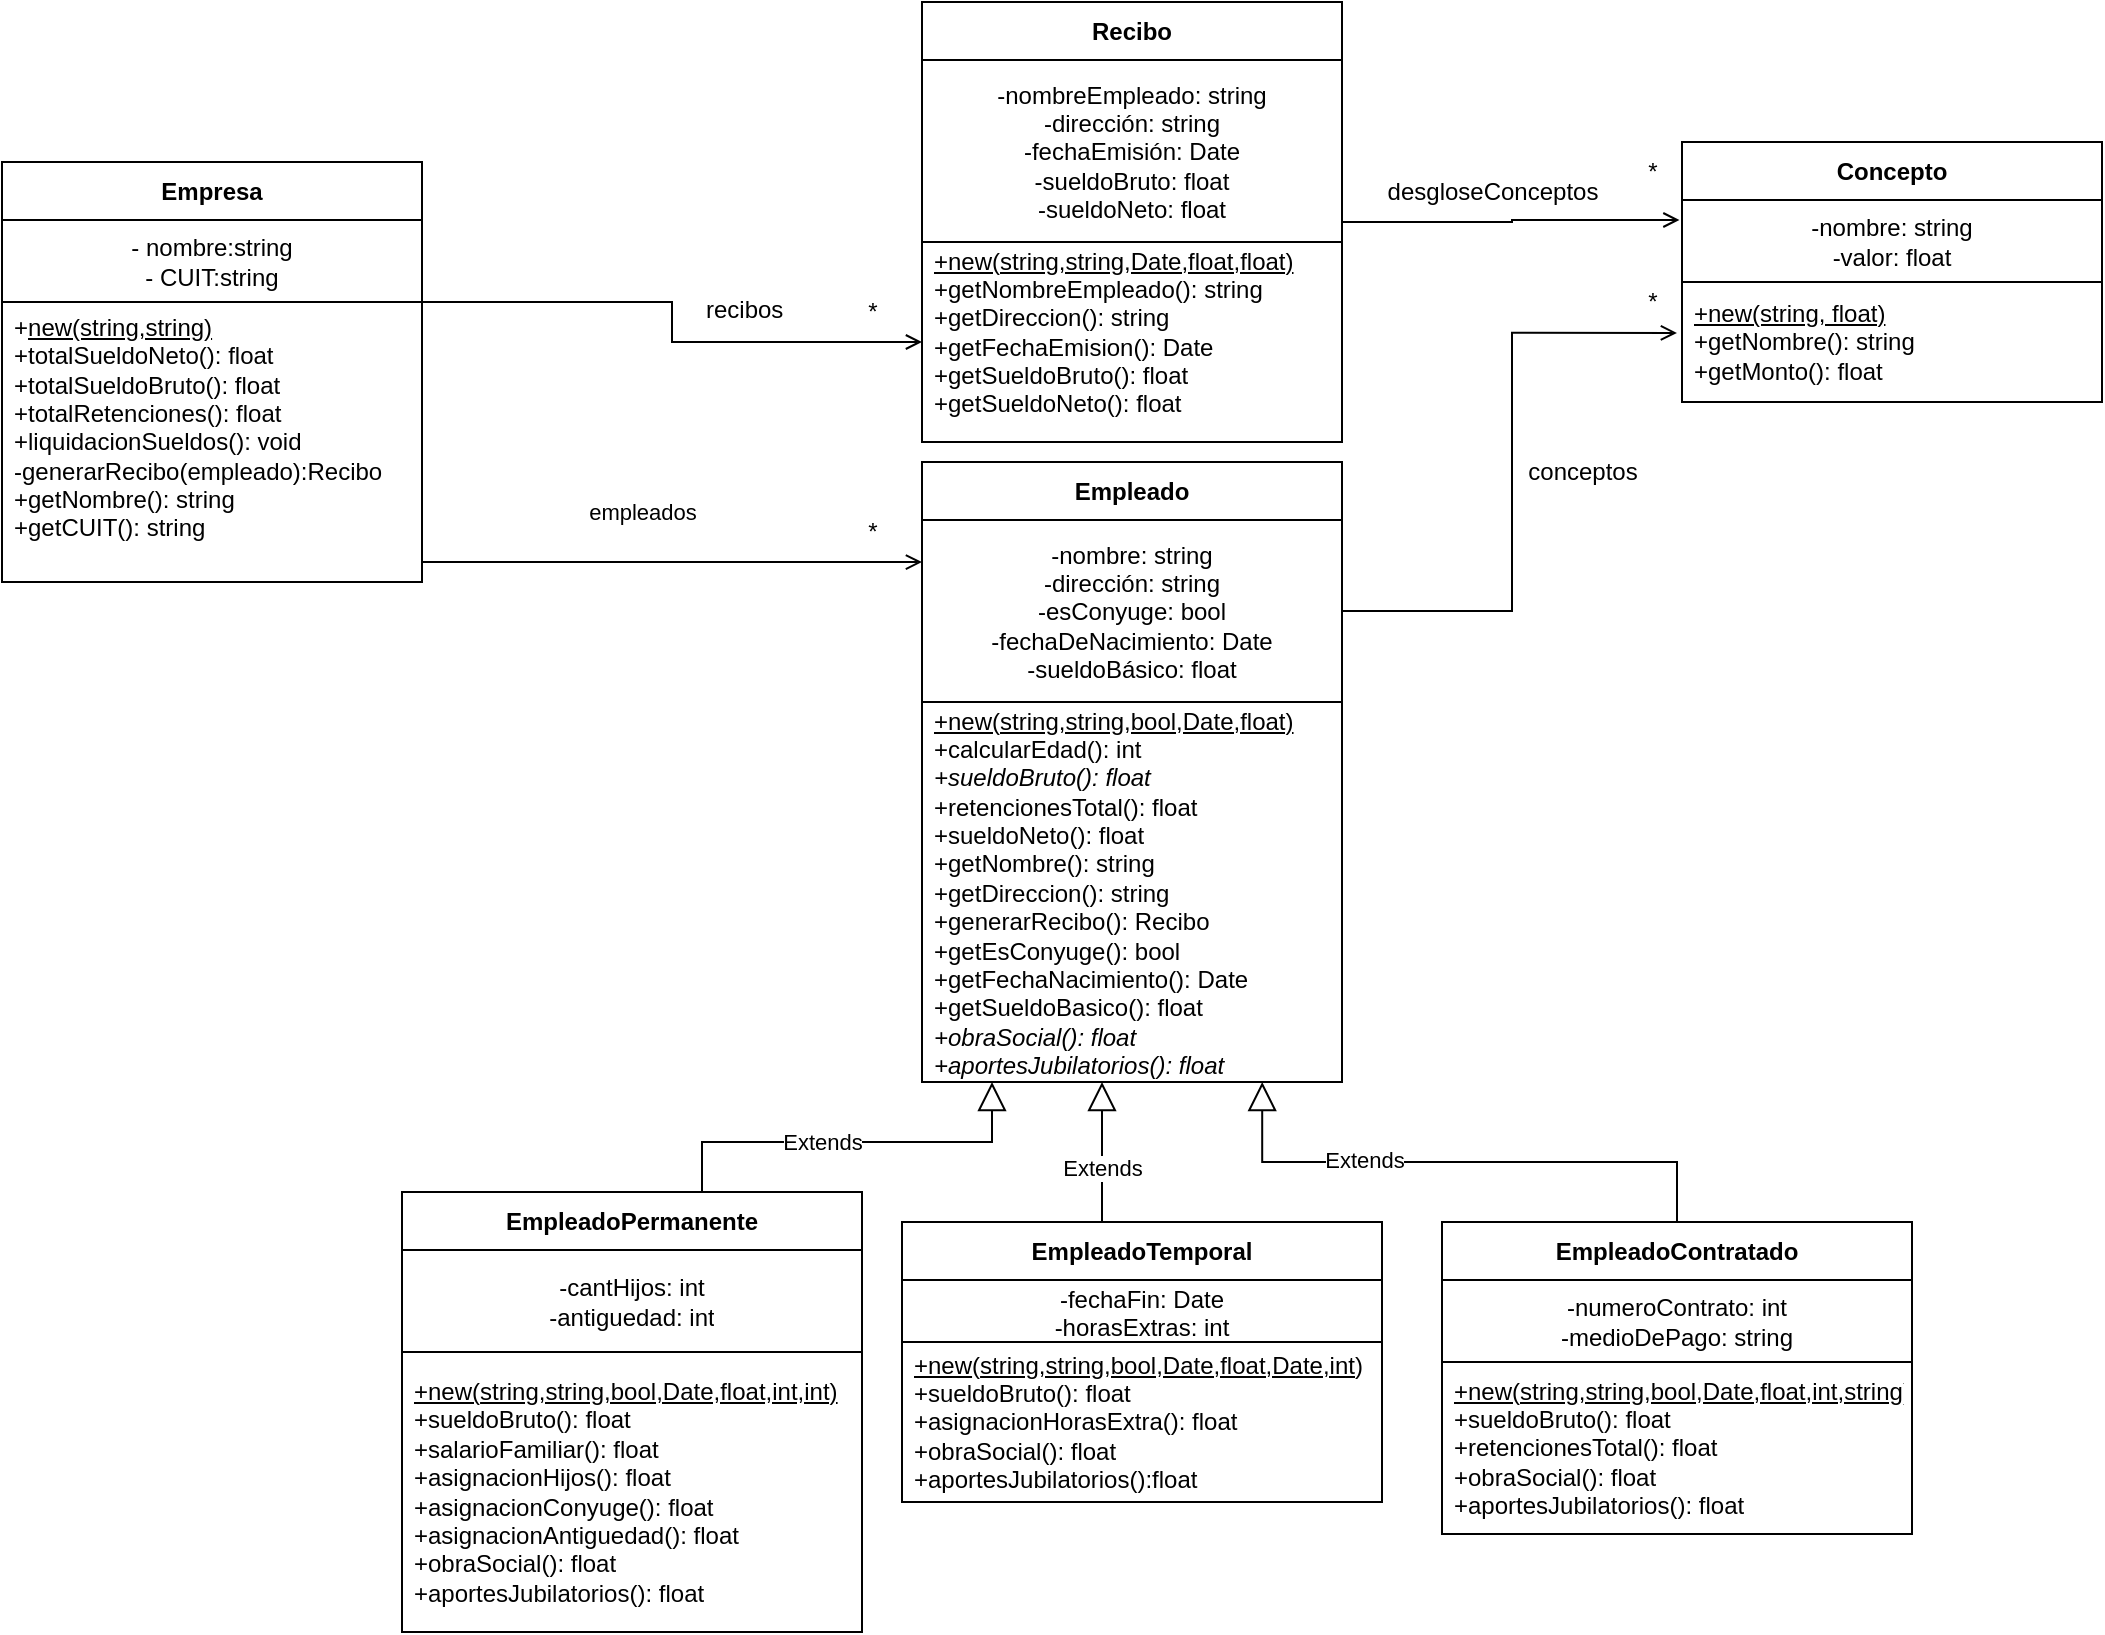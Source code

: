 <mxfile version="28.1.2">
  <diagram name="Page-1" id="5eEAtBDf8XuX85UMNVz1">
    <mxGraphModel dx="775" dy="485" grid="1" gridSize="10" guides="1" tooltips="1" connect="1" arrows="1" fold="1" page="1" pageScale="1" pageWidth="850" pageHeight="1100" math="0" shadow="0">
      <root>
        <mxCell id="0" />
        <mxCell id="1" parent="0" />
        <mxCell id="QeY7dAsujiUH8Vi82t3R-6" value="Empresa" style="swimlane;fontStyle=1;align=center;verticalAlign=middle;childLayout=stackLayout;horizontal=1;startSize=29;horizontalStack=0;resizeParent=1;resizeParentMax=0;resizeLast=0;collapsible=0;marginBottom=0;html=1;whiteSpace=wrap;" parent="1" vertex="1">
          <mxGeometry x="520" y="150" width="210" height="210" as="geometry" />
        </mxCell>
        <mxCell id="QeY7dAsujiUH8Vi82t3R-7" value="- nombre:string&lt;div&gt;- CUIT:string&lt;/div&gt;" style="text;html=1;strokeColor=none;fillColor=none;align=center;verticalAlign=middle;spacingLeft=4;spacingRight=4;overflow=hidden;rotatable=0;points=[[0,0.5],[1,0.5]];portConstraint=eastwest;whiteSpace=wrap;" parent="QeY7dAsujiUH8Vi82t3R-6" vertex="1">
          <mxGeometry y="29" width="210" height="41" as="geometry" />
        </mxCell>
        <mxCell id="QeY7dAsujiUH8Vi82t3R-8" value="+&lt;u&gt;new(string,string)&lt;/u&gt;&lt;div&gt;+totalSueldoNeto(): float&lt;/div&gt;&lt;div&gt;+totalSueldoBruto(): float&lt;/div&gt;&lt;div&gt;+totalRetenciones(): float&lt;/div&gt;&lt;div&gt;+liquidacionSueldos(): void&lt;/div&gt;&lt;div&gt;-generarRecibo(empleado):Recibo&lt;/div&gt;&lt;div&gt;&lt;div&gt;+getNombre(): string&lt;/div&gt;&lt;div&gt;+getCUIT(): string&lt;br&gt;&lt;div&gt;&lt;br&gt;&lt;/div&gt;&lt;/div&gt;&lt;/div&gt;" style="text;html=1;strokeColor=default;fillColor=none;align=left;verticalAlign=middle;spacingLeft=4;spacingRight=4;overflow=hidden;rotatable=0;points=[[0,0.5],[1,0.5]];portConstraint=eastwest;whiteSpace=wrap;" parent="QeY7dAsujiUH8Vi82t3R-6" vertex="1">
          <mxGeometry y="70" width="210" height="140" as="geometry" />
        </mxCell>
        <mxCell id="QeY7dAsujiUH8Vi82t3R-9" value="Empleado" style="swimlane;fontStyle=1;align=center;verticalAlign=middle;childLayout=stackLayout;horizontal=1;startSize=29;horizontalStack=0;resizeParent=1;resizeParentMax=0;resizeLast=0;collapsible=0;marginBottom=0;html=1;whiteSpace=wrap;" parent="1" vertex="1">
          <mxGeometry x="980" y="300" width="210" height="120" as="geometry" />
        </mxCell>
        <mxCell id="QeY7dAsujiUH8Vi82t3R-10" value="&lt;div&gt;-nombre: string&lt;/div&gt;&lt;div&gt;-dirección: string&lt;/div&gt;&lt;div&gt;-esConyuge: bool&lt;/div&gt;&lt;div&gt;-fechaDeNacimiento: Date&lt;/div&gt;&lt;div&gt;-sueldoBásico: float&lt;/div&gt;" style="text;html=1;strokeColor=none;fillColor=none;align=center;verticalAlign=middle;spacingLeft=4;spacingRight=4;overflow=hidden;rotatable=0;points=[[0,0.5],[1,0.5]];portConstraint=eastwest;whiteSpace=wrap;" parent="QeY7dAsujiUH8Vi82t3R-9" vertex="1">
          <mxGeometry y="29" width="210" height="91" as="geometry" />
        </mxCell>
        <mxCell id="QeY7dAsujiUH8Vi82t3R-14" value="&lt;font style=&quot;font-size: 11px;&quot;&gt;empleados&lt;/font&gt;" style="text;html=1;align=center;verticalAlign=middle;resizable=0;points=[];autosize=1;strokeColor=none;fillColor=none;" parent="1" vertex="1">
          <mxGeometry x="800" y="310" width="80" height="30" as="geometry" />
        </mxCell>
        <mxCell id="QeY7dAsujiUH8Vi82t3R-16" value="*" style="text;html=1;align=center;verticalAlign=middle;resizable=0;points=[];autosize=1;strokeColor=none;fillColor=none;" parent="1" vertex="1">
          <mxGeometry x="940" y="320" width="30" height="30" as="geometry" />
        </mxCell>
        <mxCell id="QeY7dAsujiUH8Vi82t3R-25" value="Extends" style="edgeStyle=orthogonalEdgeStyle;rounded=0;orthogonalLoop=1;jettySize=auto;html=1;endArrow=block;endFill=0;strokeWidth=1;endSize=12;exitX=0.522;exitY=0.004;exitDx=0;exitDy=0;exitPerimeter=0;" parent="1" source="QeY7dAsujiUH8Vi82t3R-19" edge="1">
          <mxGeometry relative="1" as="geometry">
            <mxPoint x="1015" y="610" as="targetPoint" />
            <mxPoint x="870" y="660" as="sourcePoint" />
            <Array as="points">
              <mxPoint x="870" y="666" />
              <mxPoint x="870" y="640" />
              <mxPoint x="1015" y="640" />
            </Array>
          </mxGeometry>
        </mxCell>
        <mxCell id="QeY7dAsujiUH8Vi82t3R-19" value="EmpleadoPermanente" style="swimlane;fontStyle=1;align=center;verticalAlign=middle;childLayout=stackLayout;horizontal=1;startSize=29;horizontalStack=0;resizeParent=1;resizeParentMax=0;resizeLast=0;collapsible=0;marginBottom=0;html=1;whiteSpace=wrap;" parent="1" vertex="1">
          <mxGeometry x="720" y="665" width="230" height="220" as="geometry" />
        </mxCell>
        <mxCell id="QeY7dAsujiUH8Vi82t3R-20" value="-cantHijos: int&lt;div&gt;&lt;div&gt;-antiguedad: int&lt;/div&gt;&lt;/div&gt;" style="text;html=1;strokeColor=none;fillColor=none;align=center;verticalAlign=middle;spacingLeft=4;spacingRight=4;overflow=hidden;rotatable=0;points=[[0,0.5],[1,0.5]];portConstraint=eastwest;whiteSpace=wrap;" parent="QeY7dAsujiUH8Vi82t3R-19" vertex="1">
          <mxGeometry y="29" width="230" height="51" as="geometry" />
        </mxCell>
        <mxCell id="QeY7dAsujiUH8Vi82t3R-21" value="&lt;div&gt;&lt;u&gt;+new(&lt;/u&gt;&lt;u style=&quot;background-color: transparent; color: light-dark(rgb(0, 0, 0), rgb(255, 255, 255));&quot;&gt;string,string,bool,Date,float,int,int)&lt;/u&gt;&lt;/div&gt;+sueldoBruto(): float&lt;div&gt;+salarioFamiliar(): float&lt;/div&gt;&lt;div&gt;+asignacionHijos(): float&lt;/div&gt;&lt;div&gt;+asignacionConyuge(): float&lt;/div&gt;&lt;div&gt;+asignacionAntiguedad(): float&lt;/div&gt;&lt;div&gt;+obraSocial(): float&lt;/div&gt;&lt;div&gt;+aportesJubilatorios(): float&lt;/div&gt;" style="text;html=1;strokeColor=default;fillColor=none;align=left;verticalAlign=middle;spacingLeft=4;spacingRight=4;overflow=hidden;rotatable=0;points=[[0,0.5],[1,0.5]];portConstraint=eastwest;whiteSpace=wrap;" parent="QeY7dAsujiUH8Vi82t3R-19" vertex="1">
          <mxGeometry y="80" width="230" height="140" as="geometry" />
        </mxCell>
        <mxCell id="QeY7dAsujiUH8Vi82t3R-26" value="Extends" style="edgeStyle=orthogonalEdgeStyle;rounded=0;orthogonalLoop=1;jettySize=auto;html=1;exitX=0.481;exitY=0.007;exitDx=0;exitDy=0;endArrow=block;endFill=0;endSize=12;exitPerimeter=0;" parent="1" source="QeY7dAsujiUH8Vi82t3R-22" edge="1">
          <mxGeometry relative="1" as="geometry">
            <mxPoint x="1070" y="610" as="targetPoint" />
            <mxPoint x="1069.76" y="710" as="sourcePoint" />
            <Array as="points">
              <mxPoint x="1070" y="681" />
            </Array>
          </mxGeometry>
        </mxCell>
        <mxCell id="QeY7dAsujiUH8Vi82t3R-22" value="&lt;span style=&quot;color: rgb(0, 0, 0); font-family: Helvetica; font-size: 12px; font-style: normal; font-variant-ligatures: normal; font-variant-caps: normal; letter-spacing: normal; orphans: 2; text-align: center; text-indent: 0px; text-transform: none; widows: 2; word-spacing: 0px; -webkit-text-stroke-width: 0px; white-space: normal; text-decoration-thickness: initial; text-decoration-style: initial; text-decoration-color: initial; float: none; display: inline !important;&quot;&gt;EmpleadoTemporal&lt;/span&gt;" style="swimlane;fontStyle=1;align=center;verticalAlign=middle;childLayout=stackLayout;horizontal=1;startSize=29;horizontalStack=0;resizeParent=1;resizeParentMax=0;resizeLast=0;collapsible=0;marginBottom=0;html=1;whiteSpace=wrap;" parent="1" vertex="1">
          <mxGeometry x="970" y="680" width="240" height="140" as="geometry" />
        </mxCell>
        <mxCell id="QeY7dAsujiUH8Vi82t3R-23" value="-fechaFin: Date&lt;div&gt;-horasExtras: int&lt;/div&gt;" style="text;html=1;strokeColor=none;fillColor=none;align=center;verticalAlign=middle;spacingLeft=4;spacingRight=4;overflow=hidden;rotatable=0;points=[[0,0.5],[1,0.5]];portConstraint=eastwest;whiteSpace=wrap;" parent="QeY7dAsujiUH8Vi82t3R-22" vertex="1">
          <mxGeometry y="29" width="240" height="31" as="geometry" />
        </mxCell>
        <mxCell id="QeY7dAsujiUH8Vi82t3R-24" value="&lt;div&gt;&lt;u&gt;+new&lt;/u&gt;(&lt;u style=&quot;background-color: transparent; color: light-dark(rgb(0, 0, 0), rgb(255, 255, 255));&quot;&gt;string,string,bool,Date,float,Date,int)&lt;/u&gt;&lt;/div&gt;+sueldoBruto(): float&lt;div&gt;+asignacionHorasExtra(): float&lt;br&gt;&lt;div&gt;&lt;div&gt;+obraSocial(): float&lt;br&gt;&lt;/div&gt;&lt;div&gt;+aportesJubilatorios():float&lt;/div&gt;&lt;/div&gt;&lt;/div&gt;" style="text;html=1;strokeColor=default;fillColor=none;align=left;verticalAlign=middle;spacingLeft=4;spacingRight=4;overflow=hidden;rotatable=0;points=[[0,0.5],[1,0.5]];portConstraint=eastwest;whiteSpace=wrap;" parent="QeY7dAsujiUH8Vi82t3R-22" vertex="1">
          <mxGeometry y="60" width="240" height="80" as="geometry" />
        </mxCell>
        <mxCell id="QeY7dAsujiUH8Vi82t3R-11" value="&lt;div&gt;&lt;u&gt;+new(string,string,bool,Date,float)&lt;/u&gt;&lt;/div&gt;+calcularEdad(): int&lt;div&gt;&lt;i&gt;+sueldoBruto(): float&lt;/i&gt;&lt;/div&gt;&lt;div&gt;+retencionesTotal(): float&lt;/div&gt;&lt;div&gt;+sueldoNeto(): float&lt;/div&gt;&lt;div&gt;+getNombre(): string&lt;/div&gt;&lt;div&gt;+getDireccion(): string&lt;/div&gt;&lt;div&gt;+generarRecibo(): Recibo&lt;/div&gt;&lt;div&gt;+getEsConyuge(): bool&lt;/div&gt;&lt;div&gt;+getFechaNacimiento(): Date&lt;/div&gt;&lt;div&gt;+getSueldoBasico(): float&lt;/div&gt;&lt;div&gt;&lt;i&gt;+obraSocial(): float&lt;/i&gt;&lt;/div&gt;&lt;div&gt;&lt;i&gt;+aportesJubilatorios(): float&lt;/i&gt;&lt;/div&gt;&lt;div&gt;&lt;br&gt;&lt;/div&gt;&lt;div&gt;&lt;i&gt;&lt;br&gt;&lt;/i&gt;&lt;/div&gt;&lt;div&gt;&lt;br&gt;&lt;div&gt;&lt;br&gt;&lt;div&gt;&lt;br&gt;&lt;/div&gt;&lt;div&gt;&lt;br&gt;&lt;/div&gt;&lt;/div&gt;&lt;/div&gt;" style="text;html=1;strokeColor=default;fillColor=none;align=left;verticalAlign=middle;spacingLeft=4;spacingRight=4;overflow=hidden;rotatable=0;points=[[0,0.5],[1,0.5]];portConstraint=eastwest;whiteSpace=wrap;" parent="1" vertex="1">
          <mxGeometry x="980" y="420" width="210" height="190" as="geometry" />
        </mxCell>
        <mxCell id="lpR6WsurHIqIZYRDh9g6-2" style="edgeStyle=orthogonalEdgeStyle;rounded=0;orthogonalLoop=1;jettySize=auto;html=1;entryX=0;entryY=0.231;entryDx=0;entryDy=0;entryPerimeter=0;endArrow=open;endFill=0;" parent="1" source="QeY7dAsujiUH8Vi82t3R-8" target="QeY7dAsujiUH8Vi82t3R-10" edge="1">
          <mxGeometry relative="1" as="geometry">
            <Array as="points">
              <mxPoint x="800" y="350" />
              <mxPoint x="800" y="350" />
            </Array>
          </mxGeometry>
        </mxCell>
        <mxCell id="lpR6WsurHIqIZYRDh9g6-4" value="Recibo" style="swimlane;fontStyle=1;align=center;verticalAlign=middle;childLayout=stackLayout;horizontal=1;startSize=29;horizontalStack=0;resizeParent=1;resizeParentMax=0;resizeLast=0;collapsible=0;marginBottom=0;html=1;whiteSpace=wrap;" parent="1" vertex="1">
          <mxGeometry x="980" y="70" width="210" height="220" as="geometry" />
        </mxCell>
        <mxCell id="lpR6WsurHIqIZYRDh9g6-5" value="-nombreEmpleado: string&lt;div&gt;&lt;span style=&quot;background-color: transparent; color: light-dark(rgb(0, 0, 0), rgb(255, 255, 255));&quot;&gt;-d&lt;/span&gt;&lt;span style=&quot;background-color: transparent; color: light-dark(rgb(0, 0, 0), rgb(255, 255, 255));&quot;&gt;irección: string&lt;/span&gt;&lt;/div&gt;&lt;div&gt;&lt;span style=&quot;background-color: transparent; color: light-dark(rgb(0, 0, 0), rgb(255, 255, 255));&quot;&gt;-fechaEmisión: Date&lt;/span&gt;&lt;div&gt;-sueldoBruto: float&lt;/div&gt;&lt;div&gt;-sueldoNeto: float&lt;/div&gt;&lt;/div&gt;" style="text;html=1;strokeColor=none;fillColor=none;align=center;verticalAlign=middle;spacingLeft=4;spacingRight=4;overflow=hidden;rotatable=0;points=[[0,0.5],[1,0.5]];portConstraint=eastwest;whiteSpace=wrap;" parent="lpR6WsurHIqIZYRDh9g6-4" vertex="1">
          <mxGeometry y="29" width="210" height="91" as="geometry" />
        </mxCell>
        <mxCell id="lpR6WsurHIqIZYRDh9g6-6" value="&lt;u&gt;+new(string,string,Date,float,float)&lt;/u&gt;&lt;div&gt;+getNombreEmpleado(): string&lt;/div&gt;&lt;div&gt;+getDireccion(): string&lt;/div&gt;&lt;div&gt;+getFechaEmision(): Date&lt;/div&gt;&lt;div&gt;+getSueldoBruto(): float&lt;/div&gt;&lt;div&gt;+getSueldoNeto(): float&lt;br&gt;&lt;div&gt;&lt;br&gt;&lt;/div&gt;&lt;/div&gt;" style="text;html=1;strokeColor=default;fillColor=none;align=left;verticalAlign=middle;spacingLeft=4;spacingRight=4;overflow=hidden;rotatable=0;points=[[0,0.5],[1,0.5]];portConstraint=eastwest;whiteSpace=wrap;" parent="lpR6WsurHIqIZYRDh9g6-4" vertex="1">
          <mxGeometry y="120" width="210" height="100" as="geometry" />
        </mxCell>
        <mxCell id="lpR6WsurHIqIZYRDh9g6-7" value="recibos" style="text;whiteSpace=wrap;html=1;" parent="1" vertex="1">
          <mxGeometry x="870" y="210" width="90" height="20" as="geometry" />
        </mxCell>
        <mxCell id="lpR6WsurHIqIZYRDh9g6-8" value="*" style="text;html=1;align=center;verticalAlign=middle;resizable=0;points=[];autosize=1;strokeColor=none;fillColor=none;" parent="1" vertex="1">
          <mxGeometry x="940" y="210" width="30" height="30" as="geometry" />
        </mxCell>
        <mxCell id="lpR6WsurHIqIZYRDh9g6-10" value="Concepto" style="swimlane;fontStyle=1;align=center;verticalAlign=middle;childLayout=stackLayout;horizontal=1;startSize=29;horizontalStack=0;resizeParent=1;resizeParentMax=0;resizeLast=0;collapsible=0;marginBottom=0;html=1;whiteSpace=wrap;" parent="1" vertex="1">
          <mxGeometry x="1360" y="140" width="210" height="130" as="geometry" />
        </mxCell>
        <mxCell id="lpR6WsurHIqIZYRDh9g6-11" value="-nombre: string&lt;div&gt;-valor: float&lt;/div&gt;" style="text;html=1;strokeColor=none;fillColor=none;align=center;verticalAlign=middle;spacingLeft=4;spacingRight=4;overflow=hidden;rotatable=0;points=[[0,0.5],[1,0.5]];portConstraint=eastwest;whiteSpace=wrap;" parent="lpR6WsurHIqIZYRDh9g6-10" vertex="1">
          <mxGeometry y="29" width="210" height="41" as="geometry" />
        </mxCell>
        <mxCell id="lpR6WsurHIqIZYRDh9g6-12" value="&lt;u&gt;+new(string, float)&lt;/u&gt;&lt;div&gt;+getNombre(): string&lt;/div&gt;&lt;div&gt;+getMonto(): float&lt;/div&gt;" style="text;html=1;strokeColor=default;fillColor=none;align=left;verticalAlign=middle;spacingLeft=4;spacingRight=4;overflow=hidden;rotatable=0;points=[[0,0.5],[1,0.5]];portConstraint=eastwest;whiteSpace=wrap;" parent="lpR6WsurHIqIZYRDh9g6-10" vertex="1">
          <mxGeometry y="70" width="210" height="60" as="geometry" />
        </mxCell>
        <mxCell id="lpR6WsurHIqIZYRDh9g6-15" value="*" style="text;html=1;align=center;verticalAlign=middle;resizable=0;points=[];autosize=1;strokeColor=none;fillColor=none;" parent="1" vertex="1">
          <mxGeometry x="1330" y="140" width="30" height="30" as="geometry" />
        </mxCell>
        <mxCell id="lpR6WsurHIqIZYRDh9g6-16" value="*" style="text;html=1;align=center;verticalAlign=middle;resizable=0;points=[];autosize=1;strokeColor=none;fillColor=none;" parent="1" vertex="1">
          <mxGeometry x="1330" y="205" width="30" height="30" as="geometry" />
        </mxCell>
        <mxCell id="lpR6WsurHIqIZYRDh9g6-18" value="desgloseConceptos" style="text;html=1;align=center;verticalAlign=middle;resizable=0;points=[];autosize=1;strokeColor=none;fillColor=none;" parent="1" vertex="1">
          <mxGeometry x="1200" y="150" width="130" height="30" as="geometry" />
        </mxCell>
        <mxCell id="lpR6WsurHIqIZYRDh9g6-19" value="conceptos" style="text;html=1;align=center;verticalAlign=middle;resizable=0;points=[];autosize=1;strokeColor=none;fillColor=none;" parent="1" vertex="1">
          <mxGeometry x="1270" y="290" width="80" height="30" as="geometry" />
        </mxCell>
        <mxCell id="lpR6WsurHIqIZYRDh9g6-3" style="edgeStyle=orthogonalEdgeStyle;rounded=0;orthogonalLoop=1;jettySize=auto;html=1;endArrow=open;endFill=0;entryX=0;entryY=0.5;entryDx=0;entryDy=0;" parent="1" source="QeY7dAsujiUH8Vi82t3R-8" target="lpR6WsurHIqIZYRDh9g6-6" edge="1">
          <mxGeometry relative="1" as="geometry">
            <mxPoint x="980" y="220" as="targetPoint" />
            <Array as="points">
              <mxPoint x="855" y="220" />
              <mxPoint x="855" y="240" />
            </Array>
          </mxGeometry>
        </mxCell>
        <mxCell id="lpR6WsurHIqIZYRDh9g6-23" style="edgeStyle=orthogonalEdgeStyle;rounded=0;orthogonalLoop=1;jettySize=auto;html=1;entryX=-0.012;entryY=0.424;entryDx=0;entryDy=0;entryPerimeter=0;endArrow=open;endFill=0;" parent="1" source="QeY7dAsujiUH8Vi82t3R-10" target="lpR6WsurHIqIZYRDh9g6-12" edge="1">
          <mxGeometry relative="1" as="geometry" />
        </mxCell>
        <mxCell id="lpR6WsurHIqIZYRDh9g6-24" style="edgeStyle=orthogonalEdgeStyle;rounded=0;orthogonalLoop=1;jettySize=auto;html=1;entryX=-0.006;entryY=0.244;entryDx=0;entryDy=0;entryPerimeter=0;endArrow=open;endFill=0;" parent="1" source="lpR6WsurHIqIZYRDh9g6-4" target="lpR6WsurHIqIZYRDh9g6-11" edge="1">
          <mxGeometry relative="1" as="geometry" />
        </mxCell>
        <mxCell id="lpR6WsurHIqIZYRDh9g6-25" value="EmpleadoContratado" style="swimlane;fontStyle=1;align=center;verticalAlign=middle;childLayout=stackLayout;horizontal=1;startSize=29;horizontalStack=0;resizeParent=1;resizeParentMax=0;resizeLast=0;collapsible=0;marginBottom=0;html=1;whiteSpace=wrap;" parent="1" vertex="1">
          <mxGeometry x="1240" y="680" width="235" height="156" as="geometry" />
        </mxCell>
        <mxCell id="lpR6WsurHIqIZYRDh9g6-26" value="-numeroContrato: int&lt;div&gt;-medioDe&lt;span style=&quot;background-color: transparent; color: light-dark(rgb(0, 0, 0), rgb(255, 255, 255));&quot;&gt;Pago: string&lt;/span&gt;&lt;/div&gt;" style="text;html=1;strokeColor=none;fillColor=none;align=center;verticalAlign=middle;spacingLeft=4;spacingRight=4;overflow=hidden;rotatable=0;points=[[0,0.5],[1,0.5]];portConstraint=eastwest;whiteSpace=wrap;" parent="lpR6WsurHIqIZYRDh9g6-25" vertex="1">
          <mxGeometry y="29" width="235" height="41" as="geometry" />
        </mxCell>
        <mxCell id="lpR6WsurHIqIZYRDh9g6-27" value="&lt;u&gt;+new(string,string,bool,Date,float,int,string)&lt;/u&gt;&lt;div&gt;+sueldoBruto(): float&lt;/div&gt;&lt;div&gt;+retencionesTotal(): float&lt;/div&gt;&lt;div&gt;+obraSocial(): float&lt;/div&gt;&lt;div&gt;+aportesJubilatorios(): float&lt;/div&gt;" style="text;html=1;strokeColor=default;fillColor=none;align=left;verticalAlign=middle;spacingLeft=4;spacingRight=4;overflow=hidden;rotatable=0;points=[[0,0.5],[1,0.5]];portConstraint=eastwest;whiteSpace=wrap;" parent="lpR6WsurHIqIZYRDh9g6-25" vertex="1">
          <mxGeometry y="70" width="235" height="86" as="geometry" />
        </mxCell>
        <mxCell id="dZJGWGTGnK6Kx3sEjWVh-1" style="edgeStyle=orthogonalEdgeStyle;rounded=0;orthogonalLoop=1;jettySize=auto;html=1;entryX=0.81;entryY=1;entryDx=0;entryDy=0;entryPerimeter=0;endArrow=block;endFill=0;endSize=12;" edge="1" parent="1" source="lpR6WsurHIqIZYRDh9g6-25" target="QeY7dAsujiUH8Vi82t3R-11">
          <mxGeometry relative="1" as="geometry" />
        </mxCell>
        <mxCell id="dZJGWGTGnK6Kx3sEjWVh-2" value="Extends" style="edgeLabel;html=1;align=center;verticalAlign=middle;resizable=0;points=[];" vertex="1" connectable="0" parent="dZJGWGTGnK6Kx3sEjWVh-1">
          <mxGeometry x="0.348" y="-1" relative="1" as="geometry">
            <mxPoint as="offset" />
          </mxGeometry>
        </mxCell>
      </root>
    </mxGraphModel>
  </diagram>
</mxfile>
